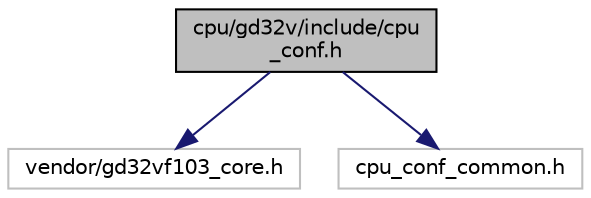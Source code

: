 digraph "cpu/gd32v/include/cpu_conf.h"
{
 // LATEX_PDF_SIZE
  edge [fontname="Helvetica",fontsize="10",labelfontname="Helvetica",labelfontsize="10"];
  node [fontname="Helvetica",fontsize="10",shape=record];
  Node1 [label="cpu/gd32v/include/cpu\l_conf.h",height=0.2,width=0.4,color="black", fillcolor="grey75", style="filled", fontcolor="black",tooltip="CPU specific configuration options."];
  Node1 -> Node2 [color="midnightblue",fontsize="10",style="solid",fontname="Helvetica"];
  Node2 [label="vendor/gd32vf103_core.h",height=0.2,width=0.4,color="grey75", fillcolor="white", style="filled",tooltip=" "];
  Node1 -> Node3 [color="midnightblue",fontsize="10",style="solid",fontname="Helvetica"];
  Node3 [label="cpu_conf_common.h",height=0.2,width=0.4,color="grey75", fillcolor="white", style="filled",tooltip=" "];
}
